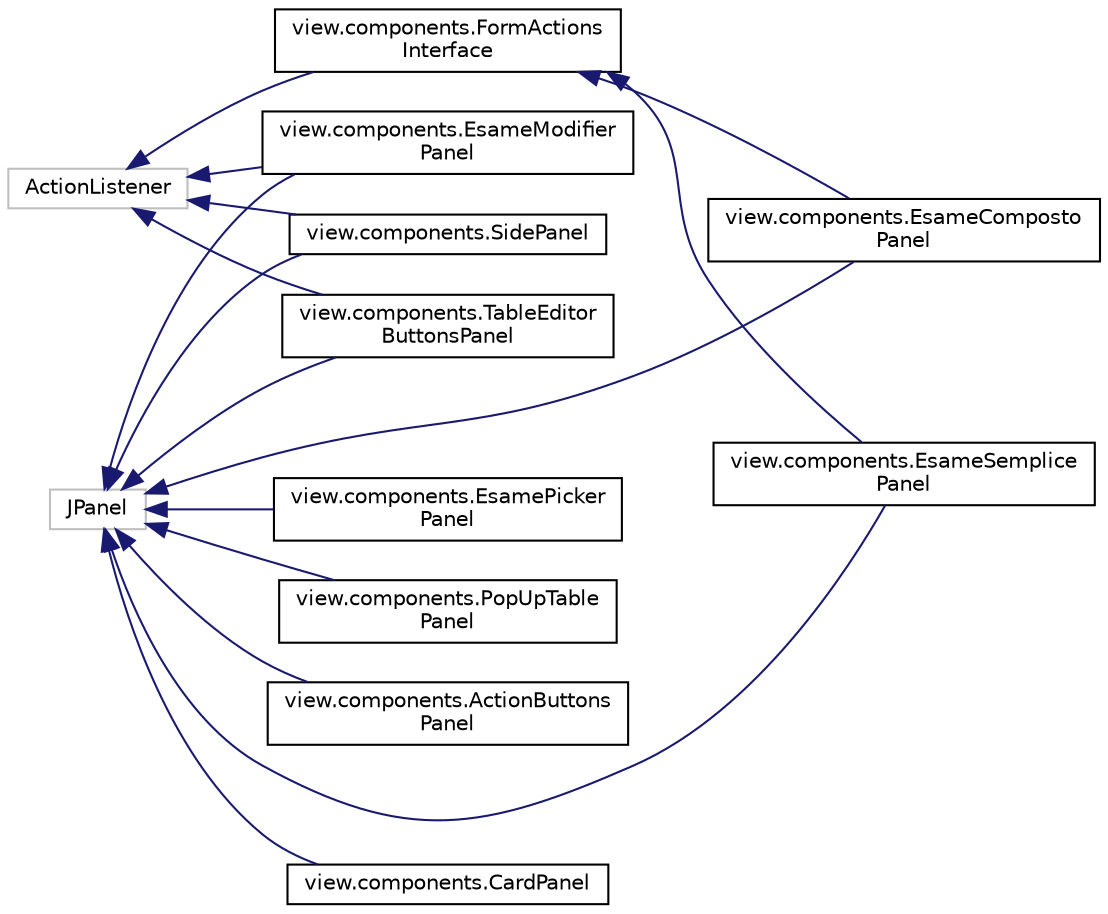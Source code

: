 digraph "Grafico della gerarchia delle classi"
{
 // LATEX_PDF_SIZE
  edge [fontname="Helvetica",fontsize="10",labelfontname="Helvetica",labelfontsize="10"];
  node [fontname="Helvetica",fontsize="10",shape=record];
  rankdir="LR";
  Node12 [label="ActionListener",height=0.2,width=0.4,color="grey75", fillcolor="white", style="filled",tooltip=" "];
  Node12 -> Node0 [dir="back",color="midnightblue",fontsize="10",style="solid",fontname="Helvetica"];
  Node0 [label="view.components.EsameModifier\lPanel",height=0.2,width=0.4,color="black", fillcolor="white", style="filled",URL="$classview_1_1components_1_1EsameModifierPanel.html",tooltip=" "];
  Node12 -> Node14 [dir="back",color="midnightblue",fontsize="10",style="solid",fontname="Helvetica"];
  Node14 [label="view.components.FormActions\lInterface",height=0.2,width=0.4,color="black", fillcolor="white", style="filled",URL="$interfaceview_1_1components_1_1FormActionsInterface.html",tooltip=" "];
  Node14 -> Node15 [dir="back",color="midnightblue",fontsize="10",style="solid",fontname="Helvetica"];
  Node15 [label="view.components.EsameComposto\lPanel",height=0.2,width=0.4,color="black", fillcolor="white", style="filled",URL="$classview_1_1components_1_1EsameCompostoPanel.html",tooltip=" "];
  Node14 -> Node16 [dir="back",color="midnightblue",fontsize="10",style="solid",fontname="Helvetica"];
  Node16 [label="view.components.EsameSemplice\lPanel",height=0.2,width=0.4,color="black", fillcolor="white", style="filled",URL="$classview_1_1components_1_1EsameSemplicePanel.html",tooltip=" "];
  Node12 -> Node17 [dir="back",color="midnightblue",fontsize="10",style="solid",fontname="Helvetica"];
  Node17 [label="view.components.SidePanel",height=0.2,width=0.4,color="black", fillcolor="white", style="filled",URL="$classview_1_1components_1_1SidePanel.html",tooltip=" "];
  Node12 -> Node18 [dir="back",color="midnightblue",fontsize="10",style="solid",fontname="Helvetica"];
  Node18 [label="view.components.TableEditor\lButtonsPanel",height=0.2,width=0.4,color="black", fillcolor="white", style="filled",URL="$classview_1_1components_1_1TableEditorButtonsPanel.html",tooltip=" "];
  Node23 [label="JPanel",height=0.2,width=0.4,color="grey75", fillcolor="white", style="filled",tooltip=" "];
  Node23 -> Node24 [dir="back",color="midnightblue",fontsize="10",style="solid",fontname="Helvetica"];
  Node24 [label="view.components.ActionButtons\lPanel",height=0.2,width=0.4,color="black", fillcolor="white", style="filled",URL="$classview_1_1components_1_1ActionButtonsPanel.html",tooltip=" "];
  Node23 -> Node25 [dir="back",color="midnightblue",fontsize="10",style="solid",fontname="Helvetica"];
  Node25 [label="view.components.CardPanel",height=0.2,width=0.4,color="black", fillcolor="white", style="filled",URL="$classview_1_1components_1_1CardPanel.html",tooltip=" "];
  Node23 -> Node15 [dir="back",color="midnightblue",fontsize="10",style="solid",fontname="Helvetica"];
  Node23 -> Node0 [dir="back",color="midnightblue",fontsize="10",style="solid",fontname="Helvetica"];
  Node23 -> Node26 [dir="back",color="midnightblue",fontsize="10",style="solid",fontname="Helvetica"];
  Node26 [label="view.components.EsamePicker\lPanel",height=0.2,width=0.4,color="black", fillcolor="white", style="filled",URL="$classview_1_1components_1_1EsamePickerPanel.html",tooltip=" "];
  Node23 -> Node16 [dir="back",color="midnightblue",fontsize="10",style="solid",fontname="Helvetica"];
  Node23 -> Node27 [dir="back",color="midnightblue",fontsize="10",style="solid",fontname="Helvetica"];
  Node27 [label="view.components.PopUpTable\lPanel",height=0.2,width=0.4,color="black", fillcolor="white", style="filled",URL="$classview_1_1components_1_1PopUpTablePanel.html",tooltip=" "];
  Node23 -> Node17 [dir="back",color="midnightblue",fontsize="10",style="solid",fontname="Helvetica"];
  Node23 -> Node18 [dir="back",color="midnightblue",fontsize="10",style="solid",fontname="Helvetica"];
}

